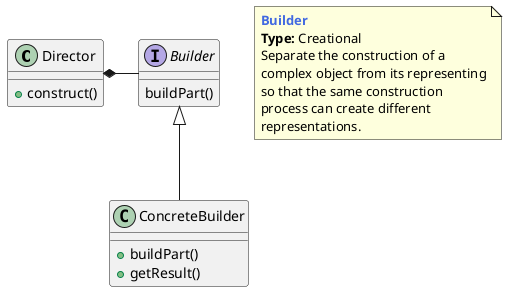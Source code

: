 @startuml BUILDER

class Director {
    + construct()
}

interface Builder {
    buildPart()
}

class ConcreteBuilder {
    + buildPart()
    + getResult()
}

Director *- Builder
Builder <|-- ConcreteBuilder

note as N1
    <b><color:royalBlue>Builder</color></b>
    <b>Type:</b> Creational
    Separate the construction of a
    complex object from its representing
    so that the same construction
    process can create different
    representations.
end note

@enduml

